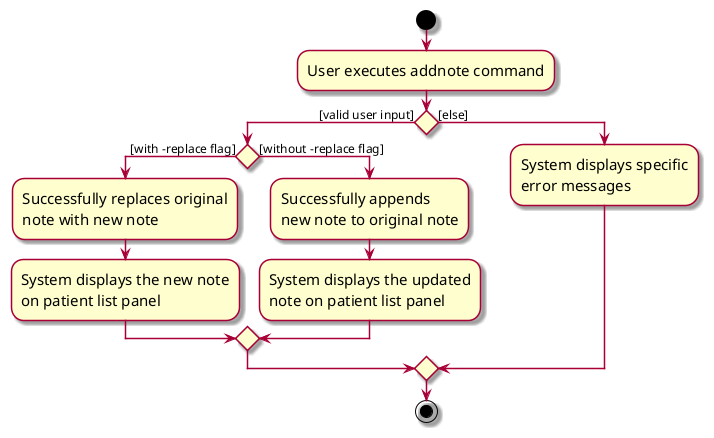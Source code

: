 @startuml
skin rose
skinparam ActivityFontSize 15
skinparam ArrowFontSize 12
start
:User executes addnote command;

'Since the beta syntax does not support placing the condition outside the
'diamond we place it as the true branch instead.

if () then ([valid user input])
    if () then ([with -replace flag])
        :Successfully replaces original
        note with new note;
        :System displays the new note
        on patient list panel;
    else ([without -replace flag])
        :Successfully appends
        new note to original note;
        :System displays the updated
        note on patient list panel;
    endif
else ([else])
    :System displays specific
    error messages;
endif
stop
@enduml
